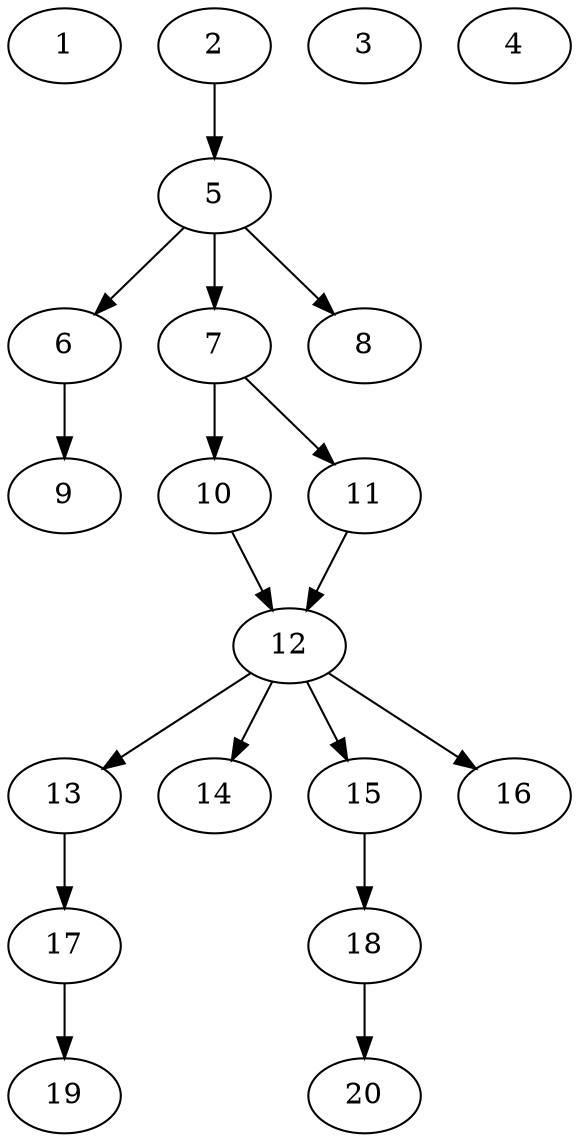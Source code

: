 // DAG automatically generated by daggen at Sat Jul 27 15:34:46 2019
// ./daggen --dot -n 20 --ccr 0.5 --fat 0.4 --regular 0.5 --density 0.4 --mindata 5242880 --maxdata 52428800 
digraph G {
  1 [size="79075328", alpha="0.14", expect_size="39537664"] 
  2 [size="25278464", alpha="0.06", expect_size="12639232"] 
  2 -> 5 [size ="12639232"]
  3 [size="22906880", alpha="0.05", expect_size="11453440"] 
  4 [size="23031808", alpha="0.12", expect_size="11515904"] 
  5 [size="79259648", alpha="0.06", expect_size="39629824"] 
  5 -> 6 [size ="39629824"]
  5 -> 7 [size ="39629824"]
  5 -> 8 [size ="39629824"]
  6 [size="36554752", alpha="0.07", expect_size="18277376"] 
  6 -> 9 [size ="18277376"]
  7 [size="42336256", alpha="0.10", expect_size="21168128"] 
  7 -> 10 [size ="21168128"]
  7 -> 11 [size ="21168128"]
  8 [size="96024576", alpha="0.07", expect_size="48012288"] 
  9 [size="98209792", alpha="0.18", expect_size="49104896"] 
  10 [size="19509248", alpha="0.03", expect_size="9754624"] 
  10 -> 12 [size ="9754624"]
  11 [size="86628352", alpha="0.02", expect_size="43314176"] 
  11 -> 12 [size ="43314176"]
  12 [size="57933824", alpha="0.08", expect_size="28966912"] 
  12 -> 13 [size ="28966912"]
  12 -> 14 [size ="28966912"]
  12 -> 15 [size ="28966912"]
  12 -> 16 [size ="28966912"]
  13 [size="87670784", alpha="0.04", expect_size="43835392"] 
  13 -> 17 [size ="43835392"]
  14 [size="15052800", alpha="0.16", expect_size="7526400"] 
  15 [size="72491008", alpha="0.19", expect_size="36245504"] 
  15 -> 18 [size ="36245504"]
  16 [size="101275648", alpha="0.03", expect_size="50637824"] 
  17 [size="42131456", alpha="0.15", expect_size="21065728"] 
  17 -> 19 [size ="21065728"]
  18 [size="87842816", alpha="0.20", expect_size="43921408"] 
  18 -> 20 [size ="43921408"]
  19 [size="26251264", alpha="0.01", expect_size="13125632"] 
  20 [size="17530880", alpha="0.18", expect_size="8765440"] 
}
